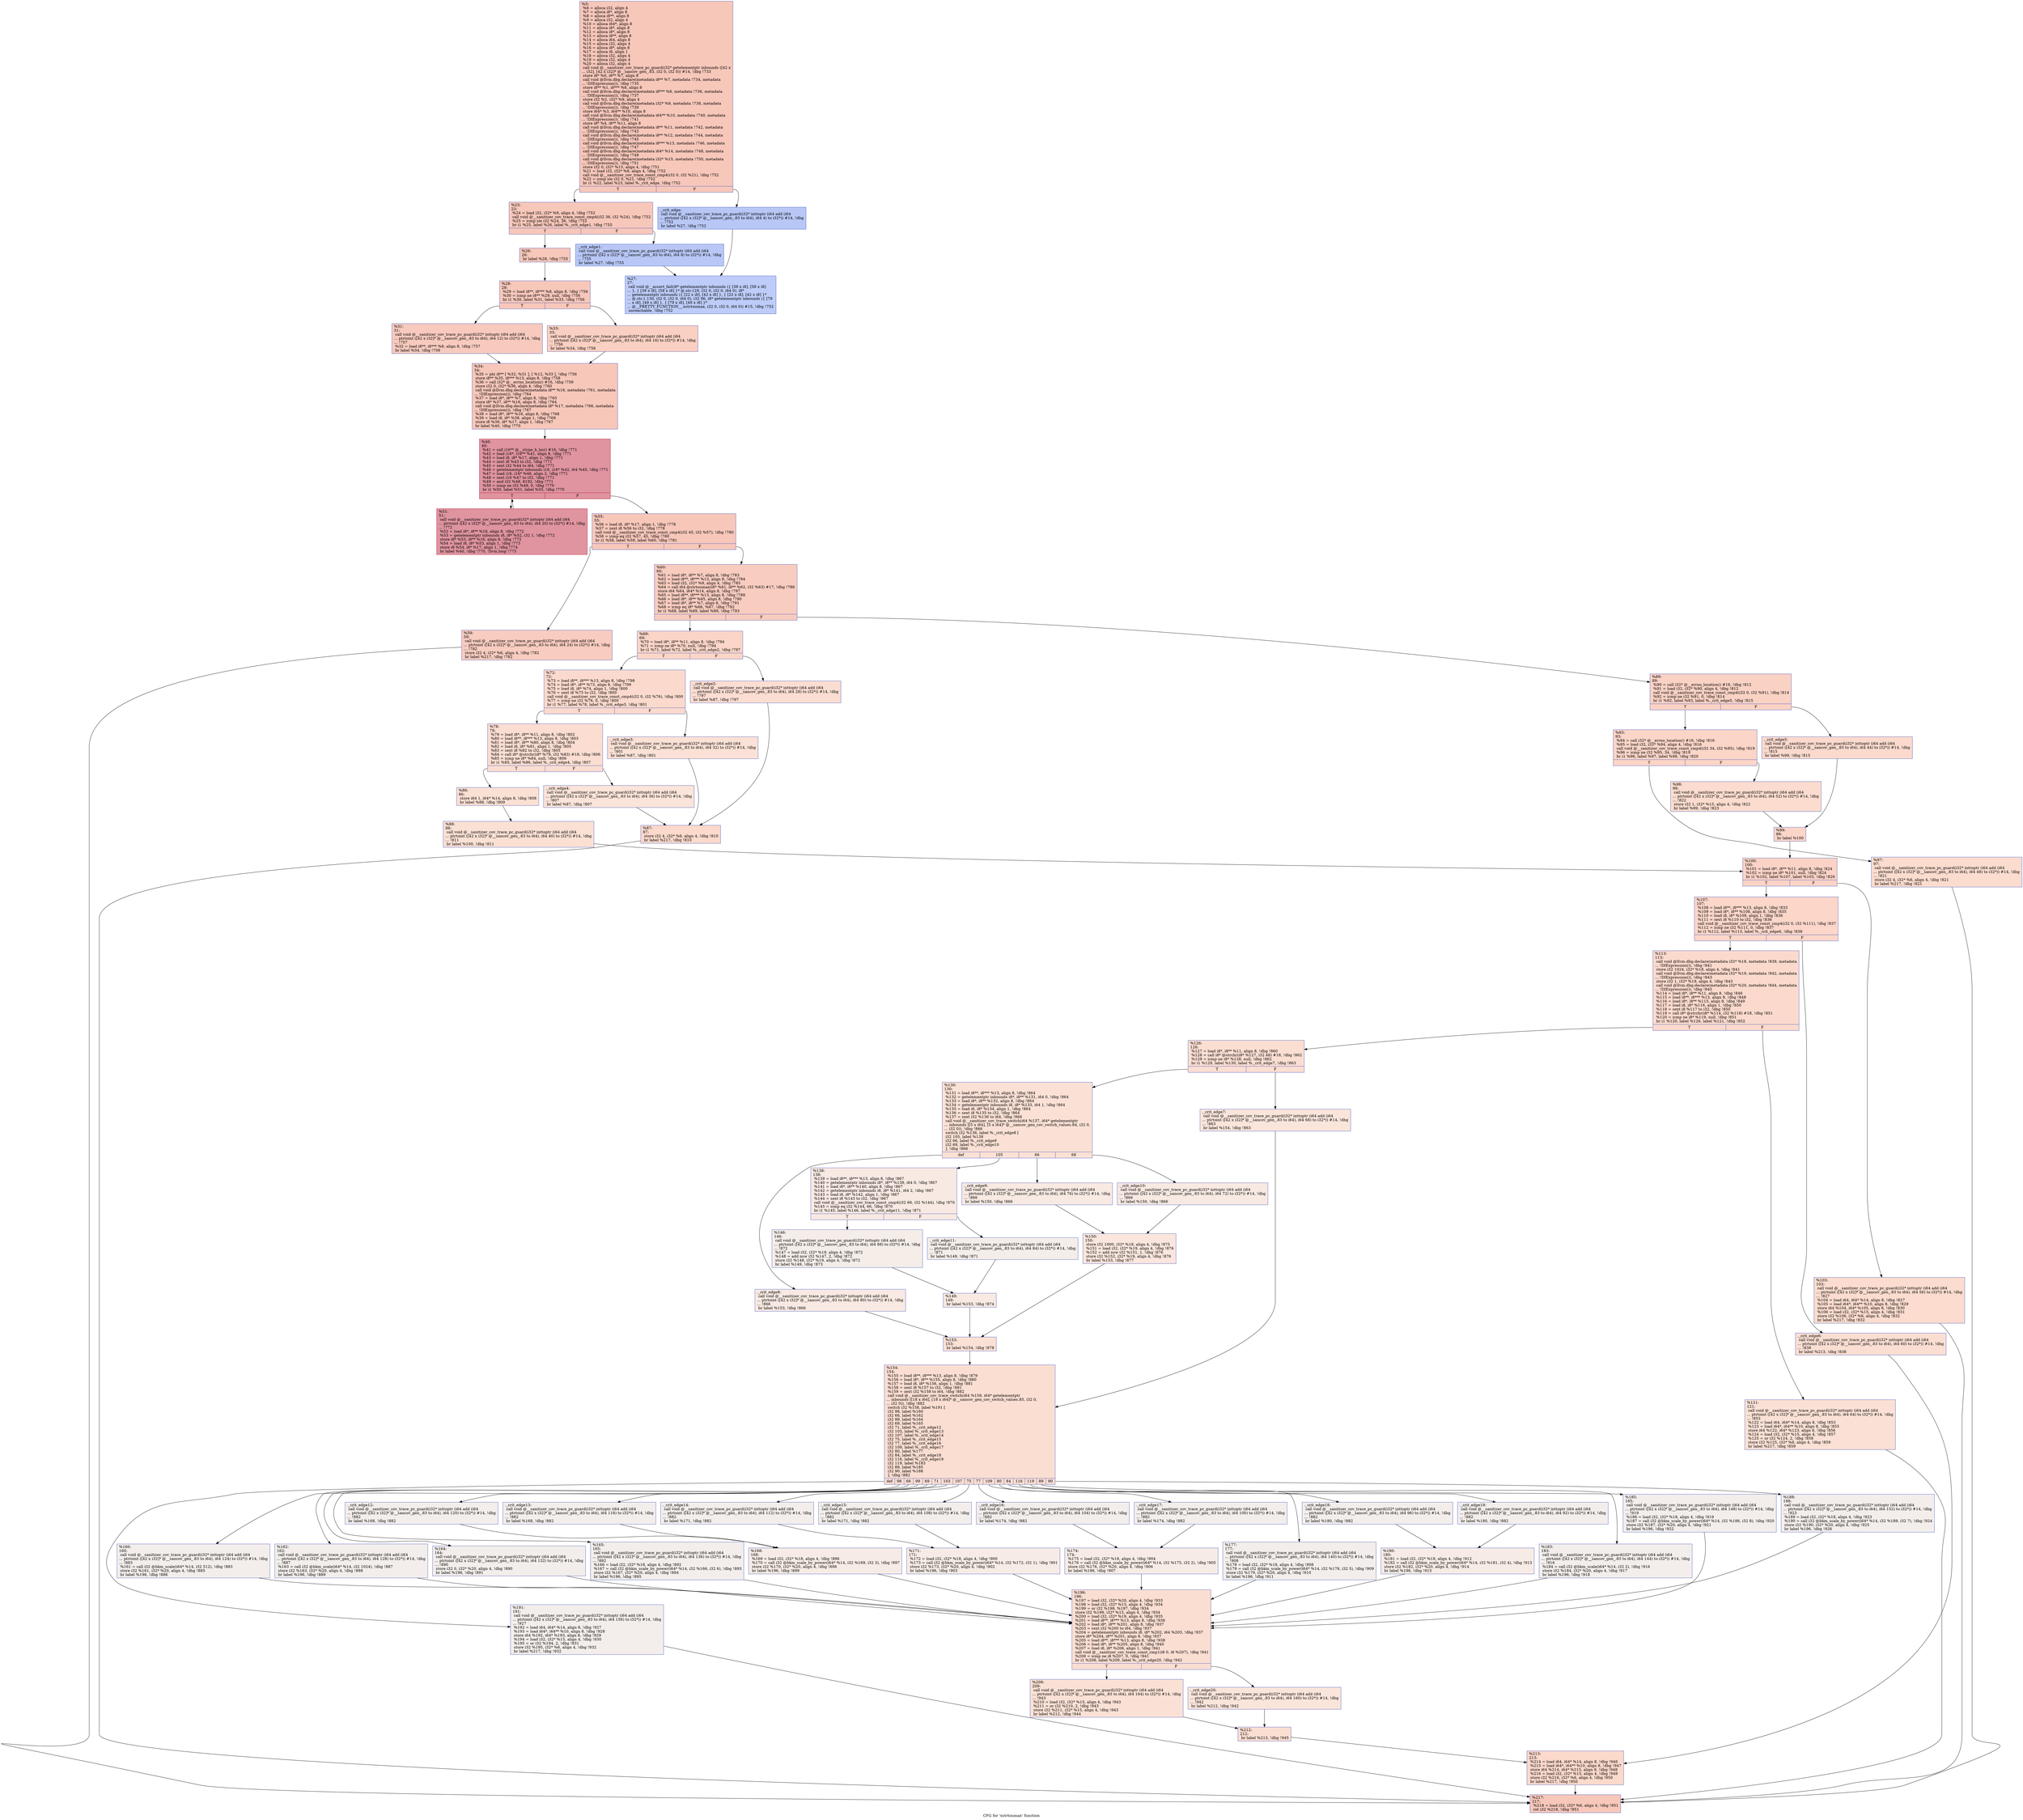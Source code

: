 digraph "CFG for 'xstrtoumax' function" {
	label="CFG for 'xstrtoumax' function";

	Node0x555ee506d450 [shape=record,color="#3d50c3ff", style=filled, fillcolor="#ec7f6370",label="{%5:\l  %6 = alloca i32, align 4\l  %7 = alloca i8*, align 8\l  %8 = alloca i8**, align 8\l  %9 = alloca i32, align 4\l  %10 = alloca i64*, align 8\l  %11 = alloca i8*, align 8\l  %12 = alloca i8*, align 8\l  %13 = alloca i8**, align 8\l  %14 = alloca i64, align 8\l  %15 = alloca i32, align 4\l  %16 = alloca i8*, align 8\l  %17 = alloca i8, align 1\l  %18 = alloca i32, align 4\l  %19 = alloca i32, align 4\l  %20 = alloca i32, align 4\l  call void @__sanitizer_cov_trace_pc_guard(i32* getelementptr inbounds ([42 x\l... i32], [42 x i32]* @__sancov_gen_.83, i32 0, i32 0)) #14, !dbg !733\l  store i8* %0, i8** %7, align 8\l  call void @llvm.dbg.declare(metadata i8** %7, metadata !734, metadata\l... !DIExpression()), !dbg !735\l  store i8** %1, i8*** %8, align 8\l  call void @llvm.dbg.declare(metadata i8*** %8, metadata !736, metadata\l... !DIExpression()), !dbg !737\l  store i32 %2, i32* %9, align 4\l  call void @llvm.dbg.declare(metadata i32* %9, metadata !738, metadata\l... !DIExpression()), !dbg !739\l  store i64* %3, i64** %10, align 8\l  call void @llvm.dbg.declare(metadata i64** %10, metadata !740, metadata\l... !DIExpression()), !dbg !741\l  store i8* %4, i8** %11, align 8\l  call void @llvm.dbg.declare(metadata i8** %11, metadata !742, metadata\l... !DIExpression()), !dbg !743\l  call void @llvm.dbg.declare(metadata i8** %12, metadata !744, metadata\l... !DIExpression()), !dbg !745\l  call void @llvm.dbg.declare(metadata i8*** %13, metadata !746, metadata\l... !DIExpression()), !dbg !747\l  call void @llvm.dbg.declare(metadata i64* %14, metadata !748, metadata\l... !DIExpression()), !dbg !749\l  call void @llvm.dbg.declare(metadata i32* %15, metadata !750, metadata\l... !DIExpression()), !dbg !751\l  store i32 0, i32* %15, align 4, !dbg !751\l  %21 = load i32, i32* %9, align 4, !dbg !752\l  call void @__sanitizer_cov_trace_const_cmp4(i32 0, i32 %21), !dbg !752\l  %22 = icmp sle i32 0, %21, !dbg !752\l  br i1 %22, label %23, label %._crit_edge, !dbg !752\l|{<s0>T|<s1>F}}"];
	Node0x555ee506d450:s0 -> Node0x555ee506d830;
	Node0x555ee506d450:s1 -> Node0x555ee506d7e0;
	Node0x555ee506d7e0 [shape=record,color="#3d50c3ff", style=filled, fillcolor="#5f7fe870",label="{._crit_edge:                                      \l  call void @__sanitizer_cov_trace_pc_guard(i32* inttoptr (i64 add (i64\l... ptrtoint ([42 x i32]* @__sancov_gen_.83 to i64), i64 4) to i32*)) #14, !dbg\l... !752\l  br label %27, !dbg !752\l}"];
	Node0x555ee506d7e0 -> Node0x555ee506d920;
	Node0x555ee506d830 [shape=record,color="#3d50c3ff", style=filled, fillcolor="#ec7f6370",label="{%23:\l23:                                               \l  %24 = load i32, i32* %9, align 4, !dbg !752\l  call void @__sanitizer_cov_trace_const_cmp4(i32 36, i32 %24), !dbg !752\l  %25 = icmp sle i32 %24, 36, !dbg !752\l  br i1 %25, label %26, label %._crit_edge1, !dbg !755\l|{<s0>T|<s1>F}}"];
	Node0x555ee506d830:s0 -> Node0x555ee506d8d0;
	Node0x555ee506d830:s1 -> Node0x555ee506d880;
	Node0x555ee506d880 [shape=record,color="#3d50c3ff", style=filled, fillcolor="#5f7fe870",label="{._crit_edge1:                                     \l  call void @__sanitizer_cov_trace_pc_guard(i32* inttoptr (i64 add (i64\l... ptrtoint ([42 x i32]* @__sancov_gen_.83 to i64), i64 8) to i32*)) #14, !dbg\l... !755\l  br label %27, !dbg !755\l}"];
	Node0x555ee506d880 -> Node0x555ee506d920;
	Node0x555ee506d8d0 [shape=record,color="#3d50c3ff", style=filled, fillcolor="#ec7f6370",label="{%26:\l26:                                               \l  br label %28, !dbg !755\l}"];
	Node0x555ee506d8d0 -> Node0x555ee506d970;
	Node0x555ee506d920 [shape=record,color="#3d50c3ff", style=filled, fillcolor="#6a8bef70",label="{%27:\l27:                                               \l  call void @__assert_fail(i8* getelementptr inbounds (\{ [38 x i8], [58 x i8]\l... \}, \{ [38 x i8], [58 x i8] \}* @.str.129, i32 0, i32 0, i64 0), i8*\l... getelementptr inbounds (\{ [22 x i8], [42 x i8] \}, \{ [22 x i8], [42 x i8] \}*\l... @.str.1.130, i32 0, i32 0, i64 0), i32 96, i8* getelementptr inbounds (\{ [79\l... x i8], [49 x i8] \}, \{ [79 x i8], [49 x i8] \}*\l... @__PRETTY_FUNCTION__.xstrtoumax, i32 0, i32 0, i64 0)) #15, !dbg !752\l  unreachable, !dbg !752\l}"];
	Node0x555ee506d970 [shape=record,color="#3d50c3ff", style=filled, fillcolor="#ec7f6370",label="{%28:\l28:                                               \l  %29 = load i8**, i8*** %8, align 8, !dbg !756\l  %30 = icmp ne i8** %29, null, !dbg !756\l  br i1 %30, label %31, label %33, !dbg !756\l|{<s0>T|<s1>F}}"];
	Node0x555ee506d970:s0 -> Node0x555ee506d9c0;
	Node0x555ee506d970:s1 -> Node0x555ee506da10;
	Node0x555ee506d9c0 [shape=record,color="#3d50c3ff", style=filled, fillcolor="#ef886b70",label="{%31:\l31:                                               \l  call void @__sanitizer_cov_trace_pc_guard(i32* inttoptr (i64 add (i64\l... ptrtoint ([42 x i32]* @__sancov_gen_.83 to i64), i64 12) to i32*)) #14, !dbg\l... !757\l  %32 = load i8**, i8*** %8, align 8, !dbg !757\l  br label %34, !dbg !756\l}"];
	Node0x555ee506d9c0 -> Node0x555ee506da60;
	Node0x555ee506da10 [shape=record,color="#3d50c3ff", style=filled, fillcolor="#f3947570",label="{%33:\l33:                                               \l  call void @__sanitizer_cov_trace_pc_guard(i32* inttoptr (i64 add (i64\l... ptrtoint ([42 x i32]* @__sancov_gen_.83 to i64), i64 16) to i32*)) #14, !dbg\l... !756\l  br label %34, !dbg !756\l}"];
	Node0x555ee506da10 -> Node0x555ee506da60;
	Node0x555ee506da60 [shape=record,color="#3d50c3ff", style=filled, fillcolor="#ec7f6370",label="{%34:\l34:                                               \l  %35 = phi i8** [ %32, %31 ], [ %12, %33 ], !dbg !756\l  store i8** %35, i8*** %13, align 8, !dbg !758\l  %36 = call i32* @__errno_location() #16, !dbg !759\l  store i32 0, i32* %36, align 4, !dbg !760\l  call void @llvm.dbg.declare(metadata i8** %16, metadata !761, metadata\l... !DIExpression()), !dbg !764\l  %37 = load i8*, i8** %7, align 8, !dbg !765\l  store i8* %37, i8** %16, align 8, !dbg !764\l  call void @llvm.dbg.declare(metadata i8* %17, metadata !766, metadata\l... !DIExpression()), !dbg !767\l  %38 = load i8*, i8** %16, align 8, !dbg !768\l  %39 = load i8, i8* %38, align 1, !dbg !769\l  store i8 %39, i8* %17, align 1, !dbg !767\l  br label %40, !dbg !770\l}"];
	Node0x555ee506da60 -> Node0x555ee506dab0;
	Node0x555ee506dab0 [shape=record,color="#b70d28ff", style=filled, fillcolor="#b70d2870",label="{%40:\l40:                                               \l  %41 = call i16** @__ctype_b_loc() #16, !dbg !771\l  %42 = load i16*, i16** %41, align 8, !dbg !771\l  %43 = load i8, i8* %17, align 1, !dbg !771\l  %44 = zext i8 %43 to i32, !dbg !771\l  %45 = sext i32 %44 to i64, !dbg !771\l  %46 = getelementptr inbounds i16, i16* %42, i64 %45, !dbg !771\l  %47 = load i16, i16* %46, align 2, !dbg !771\l  %48 = zext i16 %47 to i32, !dbg !771\l  %49 = and i32 %48, 8192, !dbg !771\l  %50 = icmp ne i32 %49, 0, !dbg !770\l  br i1 %50, label %51, label %55, !dbg !770\l|{<s0>T|<s1>F}}"];
	Node0x555ee506dab0:s0 -> Node0x555ee506db00;
	Node0x555ee506dab0:s1 -> Node0x555ee506db50;
	Node0x555ee506db00 [shape=record,color="#b70d28ff", style=filled, fillcolor="#b70d2870",label="{%51:\l51:                                               \l  call void @__sanitizer_cov_trace_pc_guard(i32* inttoptr (i64 add (i64\l... ptrtoint ([42 x i32]* @__sancov_gen_.83 to i64), i64 20) to i32*)) #14, !dbg\l... !772\l  %52 = load i8*, i8** %16, align 8, !dbg !772\l  %53 = getelementptr inbounds i8, i8* %52, i32 1, !dbg !772\l  store i8* %53, i8** %16, align 8, !dbg !772\l  %54 = load i8, i8* %53, align 1, !dbg !773\l  store i8 %54, i8* %17, align 1, !dbg !774\l  br label %40, !dbg !770, !llvm.loop !775\l}"];
	Node0x555ee506db00 -> Node0x555ee506dab0;
	Node0x555ee506db50 [shape=record,color="#3d50c3ff", style=filled, fillcolor="#ec7f6370",label="{%55:\l55:                                               \l  %56 = load i8, i8* %17, align 1, !dbg !778\l  %57 = zext i8 %56 to i32, !dbg !778\l  call void @__sanitizer_cov_trace_const_cmp4(i32 45, i32 %57), !dbg !780\l  %58 = icmp eq i32 %57, 45, !dbg !780\l  br i1 %58, label %59, label %60, !dbg !781\l|{<s0>T|<s1>F}}"];
	Node0x555ee506db50:s0 -> Node0x555ee506dba0;
	Node0x555ee506db50:s1 -> Node0x555ee506dbf0;
	Node0x555ee506dba0 [shape=record,color="#3d50c3ff", style=filled, fillcolor="#f08b6e70",label="{%59:\l59:                                               \l  call void @__sanitizer_cov_trace_pc_guard(i32* inttoptr (i64 add (i64\l... ptrtoint ([42 x i32]* @__sancov_gen_.83 to i64), i64 24) to i32*)) #14, !dbg\l... !782\l  store i32 4, i32* %6, align 4, !dbg !782\l  br label %217, !dbg !782\l}"];
	Node0x555ee506dba0 -> Node0x555ee506ef00;
	Node0x555ee506dbf0 [shape=record,color="#3d50c3ff", style=filled, fillcolor="#f08b6e70",label="{%60:\l60:                                               \l  %61 = load i8*, i8** %7, align 8, !dbg !783\l  %62 = load i8**, i8*** %13, align 8, !dbg !784\l  %63 = load i32, i32* %9, align 4, !dbg !785\l  %64 = call i64 @strtoumax(i8* %61, i8** %62, i32 %63) #17, !dbg !786\l  store i64 %64, i64* %14, align 8, !dbg !787\l  %65 = load i8**, i8*** %13, align 8, !dbg !788\l  %66 = load i8*, i8** %65, align 8, !dbg !790\l  %67 = load i8*, i8** %7, align 8, !dbg !791\l  %68 = icmp eq i8* %66, %67, !dbg !792\l  br i1 %68, label %69, label %89, !dbg !793\l|{<s0>T|<s1>F}}"];
	Node0x555ee506dbf0:s0 -> Node0x555ee506dc40;
	Node0x555ee506dbf0:s1 -> Node0x555ee506df10;
	Node0x555ee506dc40 [shape=record,color="#3d50c3ff", style=filled, fillcolor="#f5a08170",label="{%69:\l69:                                               \l  %70 = load i8*, i8** %11, align 8, !dbg !794\l  %71 = icmp ne i8* %70, null, !dbg !794\l  br i1 %71, label %72, label %._crit_edge2, !dbg !797\l|{<s0>T|<s1>F}}"];
	Node0x555ee506dc40:s0 -> Node0x555ee506dce0;
	Node0x555ee506dc40:s1 -> Node0x555ee506dc90;
	Node0x555ee506dc90 [shape=record,color="#3d50c3ff", style=filled, fillcolor="#f7b39670",label="{._crit_edge2:                                     \l  call void @__sanitizer_cov_trace_pc_guard(i32* inttoptr (i64 add (i64\l... ptrtoint ([42 x i32]* @__sancov_gen_.83 to i64), i64 28) to i32*)) #14, !dbg\l... !797\l  br label %87, !dbg !797\l}"];
	Node0x555ee506dc90 -> Node0x555ee506de70;
	Node0x555ee506dce0 [shape=record,color="#3d50c3ff", style=filled, fillcolor="#f7ac8e70",label="{%72:\l72:                                               \l  %73 = load i8**, i8*** %13, align 8, !dbg !798\l  %74 = load i8*, i8** %73, align 8, !dbg !799\l  %75 = load i8, i8* %74, align 1, !dbg !800\l  %76 = sext i8 %75 to i32, !dbg !800\l  call void @__sanitizer_cov_trace_const_cmp4(i32 0, i32 %76), !dbg !800\l  %77 = icmp ne i32 %76, 0, !dbg !800\l  br i1 %77, label %78, label %._crit_edge3, !dbg !801\l|{<s0>T|<s1>F}}"];
	Node0x555ee506dce0:s0 -> Node0x555ee506dd80;
	Node0x555ee506dce0:s1 -> Node0x555ee506dd30;
	Node0x555ee506dd30 [shape=record,color="#3d50c3ff", style=filled, fillcolor="#f7bca170",label="{._crit_edge3:                                     \l  call void @__sanitizer_cov_trace_pc_guard(i32* inttoptr (i64 add (i64\l... ptrtoint ([42 x i32]* @__sancov_gen_.83 to i64), i64 32) to i32*)) #14, !dbg\l... !801\l  br label %87, !dbg !801\l}"];
	Node0x555ee506dd30 -> Node0x555ee506de70;
	Node0x555ee506dd80 [shape=record,color="#3d50c3ff", style=filled, fillcolor="#f7b39670",label="{%78:\l78:                                               \l  %79 = load i8*, i8** %11, align 8, !dbg !802\l  %80 = load i8**, i8*** %13, align 8, !dbg !803\l  %81 = load i8*, i8** %80, align 8, !dbg !804\l  %82 = load i8, i8* %81, align 1, !dbg !805\l  %83 = sext i8 %82 to i32, !dbg !805\l  %84 = call i8* @strchr(i8* %79, i32 %83) #18, !dbg !806\l  %85 = icmp ne i8* %84, null, !dbg !806\l  br i1 %85, label %86, label %._crit_edge4, !dbg !807\l|{<s0>T|<s1>F}}"];
	Node0x555ee506dd80:s0 -> Node0x555ee506de20;
	Node0x555ee506dd80:s1 -> Node0x555ee506ddd0;
	Node0x555ee506ddd0 [shape=record,color="#3d50c3ff", style=filled, fillcolor="#f5c1a970",label="{._crit_edge4:                                     \l  call void @__sanitizer_cov_trace_pc_guard(i32* inttoptr (i64 add (i64\l... ptrtoint ([42 x i32]* @__sancov_gen_.83 to i64), i64 36) to i32*)) #14, !dbg\l... !807\l  br label %87, !dbg !807\l}"];
	Node0x555ee506ddd0 -> Node0x555ee506de70;
	Node0x555ee506de20 [shape=record,color="#3d50c3ff", style=filled, fillcolor="#f7b99e70",label="{%86:\l86:                                               \l  store i64 1, i64* %14, align 8, !dbg !808\l  br label %88, !dbg !809\l}"];
	Node0x555ee506de20 -> Node0x555ee506dec0;
	Node0x555ee506de70 [shape=record,color="#3d50c3ff", style=filled, fillcolor="#f7a88970",label="{%87:\l87:                                               \l  store i32 4, i32* %6, align 4, !dbg !810\l  br label %217, !dbg !810\l}"];
	Node0x555ee506de70 -> Node0x555ee506ef00;
	Node0x555ee506dec0 [shape=record,color="#3d50c3ff", style=filled, fillcolor="#f7b99e70",label="{%88:\l88:                                               \l  call void @__sanitizer_cov_trace_pc_guard(i32* inttoptr (i64 add (i64\l... ptrtoint ([42 x i32]* @__sancov_gen_.83 to i64), i64 40) to i32*)) #14, !dbg\l... !811\l  br label %100, !dbg !811\l}"];
	Node0x555ee506dec0 -> Node0x555ee506e0f0;
	Node0x555ee506df10 [shape=record,color="#3d50c3ff", style=filled, fillcolor="#f4987a70",label="{%89:\l89:                                               \l  %90 = call i32* @__errno_location() #16, !dbg !812\l  %91 = load i32, i32* %90, align 4, !dbg !812\l  call void @__sanitizer_cov_trace_const_cmp4(i32 0, i32 %91), !dbg !814\l  %92 = icmp ne i32 %91, 0, !dbg !814\l  br i1 %92, label %93, label %._crit_edge5, !dbg !815\l|{<s0>T|<s1>F}}"];
	Node0x555ee506df10:s0 -> Node0x555ee506dfb0;
	Node0x555ee506df10:s1 -> Node0x555ee506df60;
	Node0x555ee506df60 [shape=record,color="#3d50c3ff", style=filled, fillcolor="#f7ac8e70",label="{._crit_edge5:                                     \l  call void @__sanitizer_cov_trace_pc_guard(i32* inttoptr (i64 add (i64\l... ptrtoint ([42 x i32]* @__sancov_gen_.83 to i64), i64 44) to i32*)) #14, !dbg\l... !815\l  br label %99, !dbg !815\l}"];
	Node0x555ee506df60 -> Node0x555ee506e0a0;
	Node0x555ee506dfb0 [shape=record,color="#3d50c3ff", style=filled, fillcolor="#f5a08170",label="{%93:\l93:                                               \l  %94 = call i32* @__errno_location() #16, !dbg !816\l  %95 = load i32, i32* %94, align 4, !dbg !816\l  call void @__sanitizer_cov_trace_const_cmp4(i32 34, i32 %95), !dbg !819\l  %96 = icmp ne i32 %95, 34, !dbg !819\l  br i1 %96, label %97, label %98, !dbg !820\l|{<s0>T|<s1>F}}"];
	Node0x555ee506dfb0:s0 -> Node0x555ee506e000;
	Node0x555ee506dfb0:s1 -> Node0x555ee506e050;
	Node0x555ee506e000 [shape=record,color="#3d50c3ff", style=filled, fillcolor="#f7af9170",label="{%97:\l97:                                               \l  call void @__sanitizer_cov_trace_pc_guard(i32* inttoptr (i64 add (i64\l... ptrtoint ([42 x i32]* @__sancov_gen_.83 to i64), i64 48) to i32*)) #14, !dbg\l... !821\l  store i32 4, i32* %6, align 4, !dbg !821\l  br label %217, !dbg !821\l}"];
	Node0x555ee506e000 -> Node0x555ee506ef00;
	Node0x555ee506e050 [shape=record,color="#3d50c3ff", style=filled, fillcolor="#f7af9170",label="{%98:\l98:                                               \l  call void @__sanitizer_cov_trace_pc_guard(i32* inttoptr (i64 add (i64\l... ptrtoint ([42 x i32]* @__sancov_gen_.83 to i64), i64 52) to i32*)) #14, !dbg\l... !822\l  store i32 1, i32* %15, align 4, !dbg !822\l  br label %99, !dbg !823\l}"];
	Node0x555ee506e050 -> Node0x555ee506e0a0;
	Node0x555ee506e0a0 [shape=record,color="#3d50c3ff", style=filled, fillcolor="#f5a08170",label="{%99:\l99:                                               \l  br label %100\l}"];
	Node0x555ee506e0a0 -> Node0x555ee506e0f0;
	Node0x555ee506e0f0 [shape=record,color="#3d50c3ff", style=filled, fillcolor="#f59c7d70",label="{%100:\l100:                                              \l  %101 = load i8*, i8** %11, align 8, !dbg !824\l  %102 = icmp ne i8* %101, null, !dbg !824\l  br i1 %102, label %107, label %103, !dbg !826\l|{<s0>T|<s1>F}}"];
	Node0x555ee506e0f0:s0 -> Node0x555ee506e190;
	Node0x555ee506e0f0:s1 -> Node0x555ee506e140;
	Node0x555ee506e140 [shape=record,color="#3d50c3ff", style=filled, fillcolor="#f7af9170",label="{%103:\l103:                                              \l  call void @__sanitizer_cov_trace_pc_guard(i32* inttoptr (i64 add (i64\l... ptrtoint ([42 x i32]* @__sancov_gen_.83 to i64), i64 56) to i32*)) #14, !dbg\l... !827\l  %104 = load i64, i64* %14, align 8, !dbg !827\l  %105 = load i64*, i64** %10, align 8, !dbg !829\l  store i64 %104, i64* %105, align 8, !dbg !830\l  %106 = load i32, i32* %15, align 4, !dbg !831\l  store i32 %106, i32* %6, align 4, !dbg !832\l  br label %217, !dbg !832\l}"];
	Node0x555ee506e140 -> Node0x555ee506ef00;
	Node0x555ee506e190 [shape=record,color="#3d50c3ff", style=filled, fillcolor="#f6a38570",label="{%107:\l107:                                              \l  %108 = load i8**, i8*** %13, align 8, !dbg !833\l  %109 = load i8*, i8** %108, align 8, !dbg !835\l  %110 = load i8, i8* %109, align 1, !dbg !836\l  %111 = sext i8 %110 to i32, !dbg !836\l  call void @__sanitizer_cov_trace_const_cmp4(i32 0, i32 %111), !dbg !837\l  %112 = icmp ne i32 %111, 0, !dbg !837\l  br i1 %112, label %113, label %._crit_edge6, !dbg !838\l|{<s0>T|<s1>F}}"];
	Node0x555ee506e190:s0 -> Node0x555ee506e230;
	Node0x555ee506e190:s1 -> Node0x555ee506e1e0;
	Node0x555ee506e1e0 [shape=record,color="#3d50c3ff", style=filled, fillcolor="#f7b59970",label="{._crit_edge6:                                     \l  call void @__sanitizer_cov_trace_pc_guard(i32* inttoptr (i64 add (i64\l... ptrtoint ([42 x i32]* @__sancov_gen_.83 to i64), i64 60) to i32*)) #14, !dbg\l... !838\l  br label %213, !dbg !838\l}"];
	Node0x555ee506e1e0 -> Node0x555ee506eeb0;
	Node0x555ee506e230 [shape=record,color="#3d50c3ff", style=filled, fillcolor="#f7ac8e70",label="{%113:\l113:                                              \l  call void @llvm.dbg.declare(metadata i32* %18, metadata !839, metadata\l... !DIExpression()), !dbg !841\l  store i32 1024, i32* %18, align 4, !dbg !841\l  call void @llvm.dbg.declare(metadata i32* %19, metadata !842, metadata\l... !DIExpression()), !dbg !843\l  store i32 1, i32* %19, align 4, !dbg !843\l  call void @llvm.dbg.declare(metadata i32* %20, metadata !844, metadata\l... !DIExpression()), !dbg !845\l  %114 = load i8*, i8** %11, align 8, !dbg !846\l  %115 = load i8**, i8*** %13, align 8, !dbg !848\l  %116 = load i8*, i8** %115, align 8, !dbg !849\l  %117 = load i8, i8* %116, align 1, !dbg !850\l  %118 = sext i8 %117 to i32, !dbg !850\l  %119 = call i8* @strchr(i8* %114, i32 %118) #18, !dbg !851\l  %120 = icmp ne i8* %119, null, !dbg !851\l  br i1 %120, label %126, label %121, !dbg !852\l|{<s0>T|<s1>F}}"];
	Node0x555ee506e230:s0 -> Node0x555ee506e2d0;
	Node0x555ee506e230:s1 -> Node0x555ee506e280;
	Node0x555ee506e280 [shape=record,color="#3d50c3ff", style=filled, fillcolor="#f7bca170",label="{%121:\l121:                                              \l  call void @__sanitizer_cov_trace_pc_guard(i32* inttoptr (i64 add (i64\l... ptrtoint ([42 x i32]* @__sancov_gen_.83 to i64), i64 64) to i32*)) #14, !dbg\l... !853\l  %122 = load i64, i64* %14, align 8, !dbg !853\l  %123 = load i64*, i64** %10, align 8, !dbg !855\l  store i64 %122, i64* %123, align 8, !dbg !856\l  %124 = load i32, i32* %15, align 4, !dbg !857\l  %125 = or i32 %124, 2, !dbg !858\l  store i32 %125, i32* %6, align 4, !dbg !859\l  br label %217, !dbg !859\l}"];
	Node0x555ee506e280 -> Node0x555ee506ef00;
	Node0x555ee506e2d0 [shape=record,color="#3d50c3ff", style=filled, fillcolor="#f7b59970",label="{%126:\l126:                                              \l  %127 = load i8*, i8** %11, align 8, !dbg !860\l  %128 = call i8* @strchr(i8* %127, i32 48) #18, !dbg !862\l  %129 = icmp ne i8* %128, null, !dbg !862\l  br i1 %129, label %130, label %._crit_edge7, !dbg !863\l|{<s0>T|<s1>F}}"];
	Node0x555ee506e2d0:s0 -> Node0x555ee506e370;
	Node0x555ee506e2d0:s1 -> Node0x555ee506e320;
	Node0x555ee506e320 [shape=record,color="#3d50c3ff", style=filled, fillcolor="#f4c5ad70",label="{._crit_edge7:                                     \l  call void @__sanitizer_cov_trace_pc_guard(i32* inttoptr (i64 add (i64\l... ptrtoint ([42 x i32]* @__sancov_gen_.83 to i64), i64 68) to i32*)) #14, !dbg\l... !863\l  br label %154, !dbg !863\l}"];
	Node0x555ee506e320 -> Node0x555ee506e690;
	Node0x555ee506e370 [shape=record,color="#3d50c3ff", style=filled, fillcolor="#f7bca170",label="{%130:\l130:                                              \l  %131 = load i8**, i8*** %13, align 8, !dbg !864\l  %132 = getelementptr inbounds i8*, i8** %131, i64 0, !dbg !864\l  %133 = load i8*, i8** %132, align 8, !dbg !864\l  %134 = getelementptr inbounds i8, i8* %133, i64 1, !dbg !864\l  %135 = load i8, i8* %134, align 1, !dbg !864\l  %136 = sext i8 %135 to i32, !dbg !864\l  %137 = zext i32 %136 to i64, !dbg !866\l  call void @__sanitizer_cov_trace_switch(i64 %137, i64* getelementptr\l... inbounds ([5 x i64], [5 x i64]* @__sancov_gen_cov_switch_values.84, i32 0,\l... i32 0)), !dbg !866\l  switch i32 %136, label %._crit_edge8 [\l    i32 105, label %138\l    i32 66, label %._crit_edge9\l    i32 68, label %._crit_edge10\l  ], !dbg !866\l|{<s0>def|<s1>105|<s2>66|<s3>68}}"];
	Node0x555ee506e370:s0 -> Node0x555ee506e460;
	Node0x555ee506e370:s1 -> Node0x555ee506e4b0;
	Node0x555ee506e370:s2 -> Node0x555ee506e410;
	Node0x555ee506e370:s3 -> Node0x555ee506e3c0;
	Node0x555ee506e3c0 [shape=record,color="#3d50c3ff", style=filled, fillcolor="#efcebd70",label="{._crit_edge10:                                    \l  call void @__sanitizer_cov_trace_pc_guard(i32* inttoptr (i64 add (i64\l... ptrtoint ([42 x i32]* @__sancov_gen_.83 to i64), i64 72) to i32*)) #14, !dbg\l... !866\l  br label %150, !dbg !866\l}"];
	Node0x555ee506e3c0 -> Node0x555ee506e5f0;
	Node0x555ee506e410 [shape=record,color="#3d50c3ff", style=filled, fillcolor="#efcebd70",label="{._crit_edge9:                                     \l  call void @__sanitizer_cov_trace_pc_guard(i32* inttoptr (i64 add (i64\l... ptrtoint ([42 x i32]* @__sancov_gen_.83 to i64), i64 76) to i32*)) #14, !dbg\l... !866\l  br label %150, !dbg !866\l}"];
	Node0x555ee506e410 -> Node0x555ee506e5f0;
	Node0x555ee506e460 [shape=record,color="#3d50c3ff", style=filled, fillcolor="#efcebd70",label="{._crit_edge8:                                     \l  call void @__sanitizer_cov_trace_pc_guard(i32* inttoptr (i64 add (i64\l... ptrtoint ([42 x i32]* @__sancov_gen_.83 to i64), i64 80) to i32*)) #14, !dbg\l... !866\l  br label %153, !dbg !866\l}"];
	Node0x555ee506e460 -> Node0x555ee506e640;
	Node0x555ee506e4b0 [shape=record,color="#3d50c3ff", style=filled, fillcolor="#efcebd70",label="{%138:\l138:                                              \l  %139 = load i8**, i8*** %13, align 8, !dbg !867\l  %140 = getelementptr inbounds i8*, i8** %139, i64 0, !dbg !867\l  %141 = load i8*, i8** %140, align 8, !dbg !867\l  %142 = getelementptr inbounds i8, i8* %141, i64 2, !dbg !867\l  %143 = load i8, i8* %142, align 1, !dbg !867\l  %144 = sext i8 %143 to i32, !dbg !867\l  call void @__sanitizer_cov_trace_const_cmp4(i32 66, i32 %144), !dbg !870\l  %145 = icmp eq i32 %144, 66, !dbg !870\l  br i1 %145, label %146, label %._crit_edge11, !dbg !871\l|{<s0>T|<s1>F}}"];
	Node0x555ee506e4b0:s0 -> Node0x555ee506e550;
	Node0x555ee506e4b0:s1 -> Node0x555ee506e500;
	Node0x555ee506e500 [shape=record,color="#3d50c3ff", style=filled, fillcolor="#e8d6cc70",label="{._crit_edge11:                                    \l  call void @__sanitizer_cov_trace_pc_guard(i32* inttoptr (i64 add (i64\l... ptrtoint ([42 x i32]* @__sancov_gen_.83 to i64), i64 84) to i32*)) #14, !dbg\l... !871\l  br label %149, !dbg !871\l}"];
	Node0x555ee506e500 -> Node0x555ee506e5a0;
	Node0x555ee506e550 [shape=record,color="#3d50c3ff", style=filled, fillcolor="#e8d6cc70",label="{%146:\l146:                                              \l  call void @__sanitizer_cov_trace_pc_guard(i32* inttoptr (i64 add (i64\l... ptrtoint ([42 x i32]* @__sancov_gen_.83 to i64), i64 88) to i32*)) #14, !dbg\l... !872\l  %147 = load i32, i32* %19, align 4, !dbg !872\l  %148 = add nsw i32 %147, 2, !dbg !872\l  store i32 %148, i32* %19, align 4, !dbg !872\l  br label %149, !dbg !873\l}"];
	Node0x555ee506e550 -> Node0x555ee506e5a0;
	Node0x555ee506e5a0 [shape=record,color="#3d50c3ff", style=filled, fillcolor="#efcebd70",label="{%149:\l149:                                              \l  br label %153, !dbg !874\l}"];
	Node0x555ee506e5a0 -> Node0x555ee506e640;
	Node0x555ee506e5f0 [shape=record,color="#3d50c3ff", style=filled, fillcolor="#f3c7b170",label="{%150:\l150:                                              \l  store i32 1000, i32* %18, align 4, !dbg !875\l  %151 = load i32, i32* %19, align 4, !dbg !876\l  %152 = add nsw i32 %151, 1, !dbg !876\l  store i32 %152, i32* %19, align 4, !dbg !876\l  br label %153, !dbg !877\l}"];
	Node0x555ee506e5f0 -> Node0x555ee506e640;
	Node0x555ee506e640 [shape=record,color="#3d50c3ff", style=filled, fillcolor="#f7bca170",label="{%153:\l153:                                              \l  br label %154, !dbg !878\l}"];
	Node0x555ee506e640 -> Node0x555ee506e690;
	Node0x555ee506e690 [shape=record,color="#3d50c3ff", style=filled, fillcolor="#f7b59970",label="{%154:\l154:                                              \l  %155 = load i8**, i8*** %13, align 8, !dbg !879\l  %156 = load i8*, i8** %155, align 8, !dbg !880\l  %157 = load i8, i8* %156, align 1, !dbg !881\l  %158 = sext i8 %157 to i32, !dbg !881\l  %159 = zext i32 %158 to i64, !dbg !882\l  call void @__sanitizer_cov_trace_switch(i64 %159, i64* getelementptr\l... inbounds ([18 x i64], [18 x i64]* @__sancov_gen_cov_switch_values.85, i32 0,\l... i32 0)), !dbg !882\l  switch i32 %158, label %191 [\l    i32 98, label %160\l    i32 66, label %162\l    i32 99, label %164\l    i32 69, label %165\l    i32 71, label %._crit_edge12\l    i32 103, label %._crit_edge13\l    i32 107, label %._crit_edge14\l    i32 75, label %._crit_edge15\l    i32 77, label %._crit_edge16\l    i32 109, label %._crit_edge17\l    i32 80, label %177\l    i32 84, label %._crit_edge18\l    i32 116, label %._crit_edge19\l    i32 119, label %183\l    i32 89, label %185\l    i32 90, label %188\l  ], !dbg !882\l|{<s0>def|<s1>98|<s2>66|<s3>99|<s4>69|<s5>71|<s6>103|<s7>107|<s8>75|<s9>77|<s10>109|<s11>80|<s12>84|<s13>116|<s14>119|<s15>89|<s16>90}}"];
	Node0x555ee506e690:s0 -> Node0x555ee506ed20;
	Node0x555ee506e690:s1 -> Node0x555ee506e960;
	Node0x555ee506e690:s2 -> Node0x555ee506e9b0;
	Node0x555ee506e690:s3 -> Node0x555ee506ea00;
	Node0x555ee506e690:s4 -> Node0x555ee506ea50;
	Node0x555ee506e690:s5 -> Node0x555ee506e910;
	Node0x555ee506e690:s6 -> Node0x555ee506e8c0;
	Node0x555ee506e690:s7 -> Node0x555ee506e870;
	Node0x555ee506e690:s8 -> Node0x555ee506e820;
	Node0x555ee506e690:s9 -> Node0x555ee506e7d0;
	Node0x555ee506e690:s10 -> Node0x555ee506e780;
	Node0x555ee506e690:s11 -> Node0x555ee506eb90;
	Node0x555ee506e690:s12 -> Node0x555ee506e730;
	Node0x555ee506e690:s13 -> Node0x555ee506e6e0;
	Node0x555ee506e690:s14 -> Node0x555ee506ec30;
	Node0x555ee506e690:s15 -> Node0x555ee506ec80;
	Node0x555ee506e690:s16 -> Node0x555ee506ecd0;
	Node0x555ee506e6e0 [shape=record,color="#3d50c3ff", style=filled, fillcolor="#e5d8d170",label="{._crit_edge19:                                    \l  call void @__sanitizer_cov_trace_pc_guard(i32* inttoptr (i64 add (i64\l... ptrtoint ([42 x i32]* @__sancov_gen_.83 to i64), i64 92) to i32*)) #14, !dbg\l... !882\l  br label %180, !dbg !882\l}"];
	Node0x555ee506e6e0 -> Node0x555ee506ebe0;
	Node0x555ee506e730 [shape=record,color="#3d50c3ff", style=filled, fillcolor="#e5d8d170",label="{._crit_edge18:                                    \l  call void @__sanitizer_cov_trace_pc_guard(i32* inttoptr (i64 add (i64\l... ptrtoint ([42 x i32]* @__sancov_gen_.83 to i64), i64 96) to i32*)) #14, !dbg\l... !882\l  br label %180, !dbg !882\l}"];
	Node0x555ee506e730 -> Node0x555ee506ebe0;
	Node0x555ee506e780 [shape=record,color="#3d50c3ff", style=filled, fillcolor="#e5d8d170",label="{._crit_edge17:                                    \l  call void @__sanitizer_cov_trace_pc_guard(i32* inttoptr (i64 add (i64\l... ptrtoint ([42 x i32]* @__sancov_gen_.83 to i64), i64 100) to i32*)) #14, !dbg\l... !882\l  br label %174, !dbg !882\l}"];
	Node0x555ee506e780 -> Node0x555ee506eb40;
	Node0x555ee506e7d0 [shape=record,color="#3d50c3ff", style=filled, fillcolor="#e5d8d170",label="{._crit_edge16:                                    \l  call void @__sanitizer_cov_trace_pc_guard(i32* inttoptr (i64 add (i64\l... ptrtoint ([42 x i32]* @__sancov_gen_.83 to i64), i64 104) to i32*)) #14, !dbg\l... !882\l  br label %174, !dbg !882\l}"];
	Node0x555ee506e7d0 -> Node0x555ee506eb40;
	Node0x555ee506e820 [shape=record,color="#3d50c3ff", style=filled, fillcolor="#e5d8d170",label="{._crit_edge15:                                    \l  call void @__sanitizer_cov_trace_pc_guard(i32* inttoptr (i64 add (i64\l... ptrtoint ([42 x i32]* @__sancov_gen_.83 to i64), i64 108) to i32*)) #14, !dbg\l... !882\l  br label %171, !dbg !882\l}"];
	Node0x555ee506e820 -> Node0x555ee506eaf0;
	Node0x555ee506e870 [shape=record,color="#3d50c3ff", style=filled, fillcolor="#e5d8d170",label="{._crit_edge14:                                    \l  call void @__sanitizer_cov_trace_pc_guard(i32* inttoptr (i64 add (i64\l... ptrtoint ([42 x i32]* @__sancov_gen_.83 to i64), i64 112) to i32*)) #14, !dbg\l... !882\l  br label %171, !dbg !882\l}"];
	Node0x555ee506e870 -> Node0x555ee506eaf0;
	Node0x555ee506e8c0 [shape=record,color="#3d50c3ff", style=filled, fillcolor="#e5d8d170",label="{._crit_edge13:                                    \l  call void @__sanitizer_cov_trace_pc_guard(i32* inttoptr (i64 add (i64\l... ptrtoint ([42 x i32]* @__sancov_gen_.83 to i64), i64 116) to i32*)) #14, !dbg\l... !882\l  br label %168, !dbg !882\l}"];
	Node0x555ee506e8c0 -> Node0x555ee506eaa0;
	Node0x555ee506e910 [shape=record,color="#3d50c3ff", style=filled, fillcolor="#e5d8d170",label="{._crit_edge12:                                    \l  call void @__sanitizer_cov_trace_pc_guard(i32* inttoptr (i64 add (i64\l... ptrtoint ([42 x i32]* @__sancov_gen_.83 to i64), i64 120) to i32*)) #14, !dbg\l... !882\l  br label %168, !dbg !882\l}"];
	Node0x555ee506e910 -> Node0x555ee506eaa0;
	Node0x555ee506e960 [shape=record,color="#3d50c3ff", style=filled, fillcolor="#e5d8d170",label="{%160:\l160:                                              \l  call void @__sanitizer_cov_trace_pc_guard(i32* inttoptr (i64 add (i64\l... ptrtoint ([42 x i32]* @__sancov_gen_.83 to i64), i64 124) to i32*)) #14, !dbg\l... !883\l  %161 = call i32 @bkm_scale(i64* %14, i32 512), !dbg !883\l  store i32 %161, i32* %20, align 4, !dbg !885\l  br label %196, !dbg !886\l}"];
	Node0x555ee506e960 -> Node0x555ee506ed70;
	Node0x555ee506e9b0 [shape=record,color="#3d50c3ff", style=filled, fillcolor="#e5d8d170",label="{%162:\l162:                                              \l  call void @__sanitizer_cov_trace_pc_guard(i32* inttoptr (i64 add (i64\l... ptrtoint ([42 x i32]* @__sancov_gen_.83 to i64), i64 128) to i32*)) #14, !dbg\l... !887\l  %163 = call i32 @bkm_scale(i64* %14, i32 1024), !dbg !887\l  store i32 %163, i32* %20, align 4, !dbg !888\l  br label %196, !dbg !889\l}"];
	Node0x555ee506e9b0 -> Node0x555ee506ed70;
	Node0x555ee506ea00 [shape=record,color="#3d50c3ff", style=filled, fillcolor="#e5d8d170",label="{%164:\l164:                                              \l  call void @__sanitizer_cov_trace_pc_guard(i32* inttoptr (i64 add (i64\l... ptrtoint ([42 x i32]* @__sancov_gen_.83 to i64), i64 132) to i32*)) #14, !dbg\l... !890\l  store i32 0, i32* %20, align 4, !dbg !890\l  br label %196, !dbg !891\l}"];
	Node0x555ee506ea00 -> Node0x555ee506ed70;
	Node0x555ee506ea50 [shape=record,color="#3d50c3ff", style=filled, fillcolor="#e5d8d170",label="{%165:\l165:                                              \l  call void @__sanitizer_cov_trace_pc_guard(i32* inttoptr (i64 add (i64\l... ptrtoint ([42 x i32]* @__sancov_gen_.83 to i64), i64 136) to i32*)) #14, !dbg\l... !892\l  %166 = load i32, i32* %18, align 4, !dbg !892\l  %167 = call i32 @bkm_scale_by_power(i64* %14, i32 %166, i32 6), !dbg !893\l  store i32 %167, i32* %20, align 4, !dbg !894\l  br label %196, !dbg !895\l}"];
	Node0x555ee506ea50 -> Node0x555ee506ed70;
	Node0x555ee506eaa0 [shape=record,color="#3d50c3ff", style=filled, fillcolor="#ecd3c570",label="{%168:\l168:                                              \l  %169 = load i32, i32* %18, align 4, !dbg !896\l  %170 = call i32 @bkm_scale_by_power(i64* %14, i32 %169, i32 3), !dbg !897\l  store i32 %170, i32* %20, align 4, !dbg !898\l  br label %196, !dbg !899\l}"];
	Node0x555ee506eaa0 -> Node0x555ee506ed70;
	Node0x555ee506eaf0 [shape=record,color="#3d50c3ff", style=filled, fillcolor="#ecd3c570",label="{%171:\l171:                                              \l  %172 = load i32, i32* %18, align 4, !dbg !900\l  %173 = call i32 @bkm_scale_by_power(i64* %14, i32 %172, i32 1), !dbg !901\l  store i32 %173, i32* %20, align 4, !dbg !902\l  br label %196, !dbg !903\l}"];
	Node0x555ee506eaf0 -> Node0x555ee506ed70;
	Node0x555ee506eb40 [shape=record,color="#3d50c3ff", style=filled, fillcolor="#ecd3c570",label="{%174:\l174:                                              \l  %175 = load i32, i32* %18, align 4, !dbg !904\l  %176 = call i32 @bkm_scale_by_power(i64* %14, i32 %175, i32 2), !dbg !905\l  store i32 %176, i32* %20, align 4, !dbg !906\l  br label %196, !dbg !907\l}"];
	Node0x555ee506eb40 -> Node0x555ee506ed70;
	Node0x555ee506eb90 [shape=record,color="#3d50c3ff", style=filled, fillcolor="#e5d8d170",label="{%177:\l177:                                              \l  call void @__sanitizer_cov_trace_pc_guard(i32* inttoptr (i64 add (i64\l... ptrtoint ([42 x i32]* @__sancov_gen_.83 to i64), i64 140) to i32*)) #14, !dbg\l... !908\l  %178 = load i32, i32* %18, align 4, !dbg !908\l  %179 = call i32 @bkm_scale_by_power(i64* %14, i32 %178, i32 5), !dbg !909\l  store i32 %179, i32* %20, align 4, !dbg !910\l  br label %196, !dbg !911\l}"];
	Node0x555ee506eb90 -> Node0x555ee506ed70;
	Node0x555ee506ebe0 [shape=record,color="#3d50c3ff", style=filled, fillcolor="#ecd3c570",label="{%180:\l180:                                              \l  %181 = load i32, i32* %18, align 4, !dbg !912\l  %182 = call i32 @bkm_scale_by_power(i64* %14, i32 %181, i32 4), !dbg !913\l  store i32 %182, i32* %20, align 4, !dbg !914\l  br label %196, !dbg !915\l}"];
	Node0x555ee506ebe0 -> Node0x555ee506ed70;
	Node0x555ee506ec30 [shape=record,color="#3d50c3ff", style=filled, fillcolor="#e5d8d170",label="{%183:\l183:                                              \l  call void @__sanitizer_cov_trace_pc_guard(i32* inttoptr (i64 add (i64\l... ptrtoint ([42 x i32]* @__sancov_gen_.83 to i64), i64 144) to i32*)) #14, !dbg\l... !916\l  %184 = call i32 @bkm_scale(i64* %14, i32 2), !dbg !916\l  store i32 %184, i32* %20, align 4, !dbg !917\l  br label %196, !dbg !918\l}"];
	Node0x555ee506ec30 -> Node0x555ee506ed70;
	Node0x555ee506ec80 [shape=record,color="#3d50c3ff", style=filled, fillcolor="#e5d8d170",label="{%185:\l185:                                              \l  call void @__sanitizer_cov_trace_pc_guard(i32* inttoptr (i64 add (i64\l... ptrtoint ([42 x i32]* @__sancov_gen_.83 to i64), i64 148) to i32*)) #14, !dbg\l... !919\l  %186 = load i32, i32* %18, align 4, !dbg !919\l  %187 = call i32 @bkm_scale_by_power(i64* %14, i32 %186, i32 8), !dbg !920\l  store i32 %187, i32* %20, align 4, !dbg !921\l  br label %196, !dbg !922\l}"];
	Node0x555ee506ec80 -> Node0x555ee506ed70;
	Node0x555ee506ecd0 [shape=record,color="#3d50c3ff", style=filled, fillcolor="#e5d8d170",label="{%188:\l188:                                              \l  call void @__sanitizer_cov_trace_pc_guard(i32* inttoptr (i64 add (i64\l... ptrtoint ([42 x i32]* @__sancov_gen_.83 to i64), i64 152) to i32*)) #14, !dbg\l... !923\l  %189 = load i32, i32* %18, align 4, !dbg !923\l  %190 = call i32 @bkm_scale_by_power(i64* %14, i32 %189, i32 7), !dbg !924\l  store i32 %190, i32* %20, align 4, !dbg !925\l  br label %196, !dbg !926\l}"];
	Node0x555ee506ecd0 -> Node0x555ee506ed70;
	Node0x555ee506ed20 [shape=record,color="#3d50c3ff", style=filled, fillcolor="#e5d8d170",label="{%191:\l191:                                              \l  call void @__sanitizer_cov_trace_pc_guard(i32* inttoptr (i64 add (i64\l... ptrtoint ([42 x i32]* @__sancov_gen_.83 to i64), i64 156) to i32*)) #14, !dbg\l... !927\l  %192 = load i64, i64* %14, align 8, !dbg !927\l  %193 = load i64*, i64** %10, align 8, !dbg !928\l  store i64 %192, i64* %193, align 8, !dbg !929\l  %194 = load i32, i32* %15, align 4, !dbg !930\l  %195 = or i32 %194, 2, !dbg !931\l  store i32 %195, i32* %6, align 4, !dbg !932\l  br label %217, !dbg !932\l}"];
	Node0x555ee506ed20 -> Node0x555ee506ef00;
	Node0x555ee506ed70 [shape=record,color="#3d50c3ff", style=filled, fillcolor="#f7b59970",label="{%196:\l196:                                              \l  %197 = load i32, i32* %20, align 4, !dbg !933\l  %198 = load i32, i32* %15, align 4, !dbg !934\l  %199 = or i32 %198, %197, !dbg !934\l  store i32 %199, i32* %15, align 4, !dbg !934\l  %200 = load i32, i32* %19, align 4, !dbg !935\l  %201 = load i8**, i8*** %13, align 8, !dbg !936\l  %202 = load i8*, i8** %201, align 8, !dbg !937\l  %203 = sext i32 %200 to i64, !dbg !937\l  %204 = getelementptr inbounds i8, i8* %202, i64 %203, !dbg !937\l  store i8* %204, i8** %201, align 8, !dbg !937\l  %205 = load i8**, i8*** %13, align 8, !dbg !938\l  %206 = load i8*, i8** %205, align 8, !dbg !940\l  %207 = load i8, i8* %206, align 1, !dbg !941\l  call void @__sanitizer_cov_trace_const_cmp1(i8 0, i8 %207), !dbg !941\l  %208 = icmp ne i8 %207, 0, !dbg !941\l  br i1 %208, label %209, label %._crit_edge20, !dbg !942\l|{<s0>T|<s1>F}}"];
	Node0x555ee506ed70:s0 -> Node0x555ee506ee10;
	Node0x555ee506ed70:s1 -> Node0x555ee506edc0;
	Node0x555ee506edc0 [shape=record,color="#3d50c3ff", style=filled, fillcolor="#f4c5ad70",label="{._crit_edge20:                                    \l  call void @__sanitizer_cov_trace_pc_guard(i32* inttoptr (i64 add (i64\l... ptrtoint ([42 x i32]* @__sancov_gen_.83 to i64), i64 160) to i32*)) #14, !dbg\l... !942\l  br label %212, !dbg !942\l}"];
	Node0x555ee506edc0 -> Node0x555ee506ee60;
	Node0x555ee506ee10 [shape=record,color="#3d50c3ff", style=filled, fillcolor="#f7bca170",label="{%209:\l209:                                              \l  call void @__sanitizer_cov_trace_pc_guard(i32* inttoptr (i64 add (i64\l... ptrtoint ([42 x i32]* @__sancov_gen_.83 to i64), i64 164) to i32*)) #14, !dbg\l... !943\l  %210 = load i32, i32* %15, align 4, !dbg !943\l  %211 = or i32 %210, 2, !dbg !943\l  store i32 %211, i32* %15, align 4, !dbg !943\l  br label %212, !dbg !944\l}"];
	Node0x555ee506ee10 -> Node0x555ee506ee60;
	Node0x555ee506ee60 [shape=record,color="#3d50c3ff", style=filled, fillcolor="#f7b59970",label="{%212:\l212:                                              \l  br label %213, !dbg !945\l}"];
	Node0x555ee506ee60 -> Node0x555ee506eeb0;
	Node0x555ee506eeb0 [shape=record,color="#3d50c3ff", style=filled, fillcolor="#f7a88970",label="{%213:\l213:                                              \l  %214 = load i64, i64* %14, align 8, !dbg !946\l  %215 = load i64*, i64** %10, align 8, !dbg !947\l  store i64 %214, i64* %215, align 8, !dbg !948\l  %216 = load i32, i32* %15, align 4, !dbg !949\l  store i32 %216, i32* %6, align 4, !dbg !950\l  br label %217, !dbg !950\l}"];
	Node0x555ee506eeb0 -> Node0x555ee506ef00;
	Node0x555ee506ef00 [shape=record,color="#3d50c3ff", style=filled, fillcolor="#ec7f6370",label="{%217:\l217:                                              \l  %218 = load i32, i32* %6, align 4, !dbg !951\l  ret i32 %218, !dbg !951\l}"];
}
